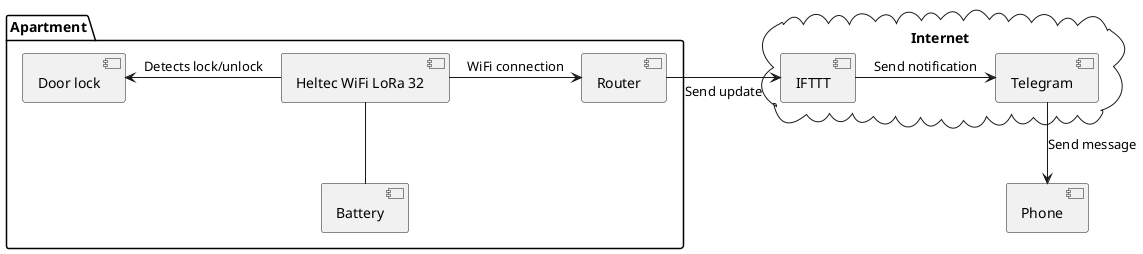 @startuml

package "Apartment" {
    [Router]                    as  rou
    [Heltec WiFi LoRa 32]       as  esp
    [Battery]                   as  bat
    [Door lock]                 as  lck
}

cloud "Internet" {
    [IFTTT]                     as  ift
    [Telegram]                  as  tel
}

[Phone]                     as phn


esp -l->    lck     :   Detects lock/unlock
esp -d-     bat
esp -r->    rou     :   WiFi connection
rou -r->    ift     :   Send update
ift -r->    tel     :   Send notification
tel -->     phn     :   Send message

@enduml
